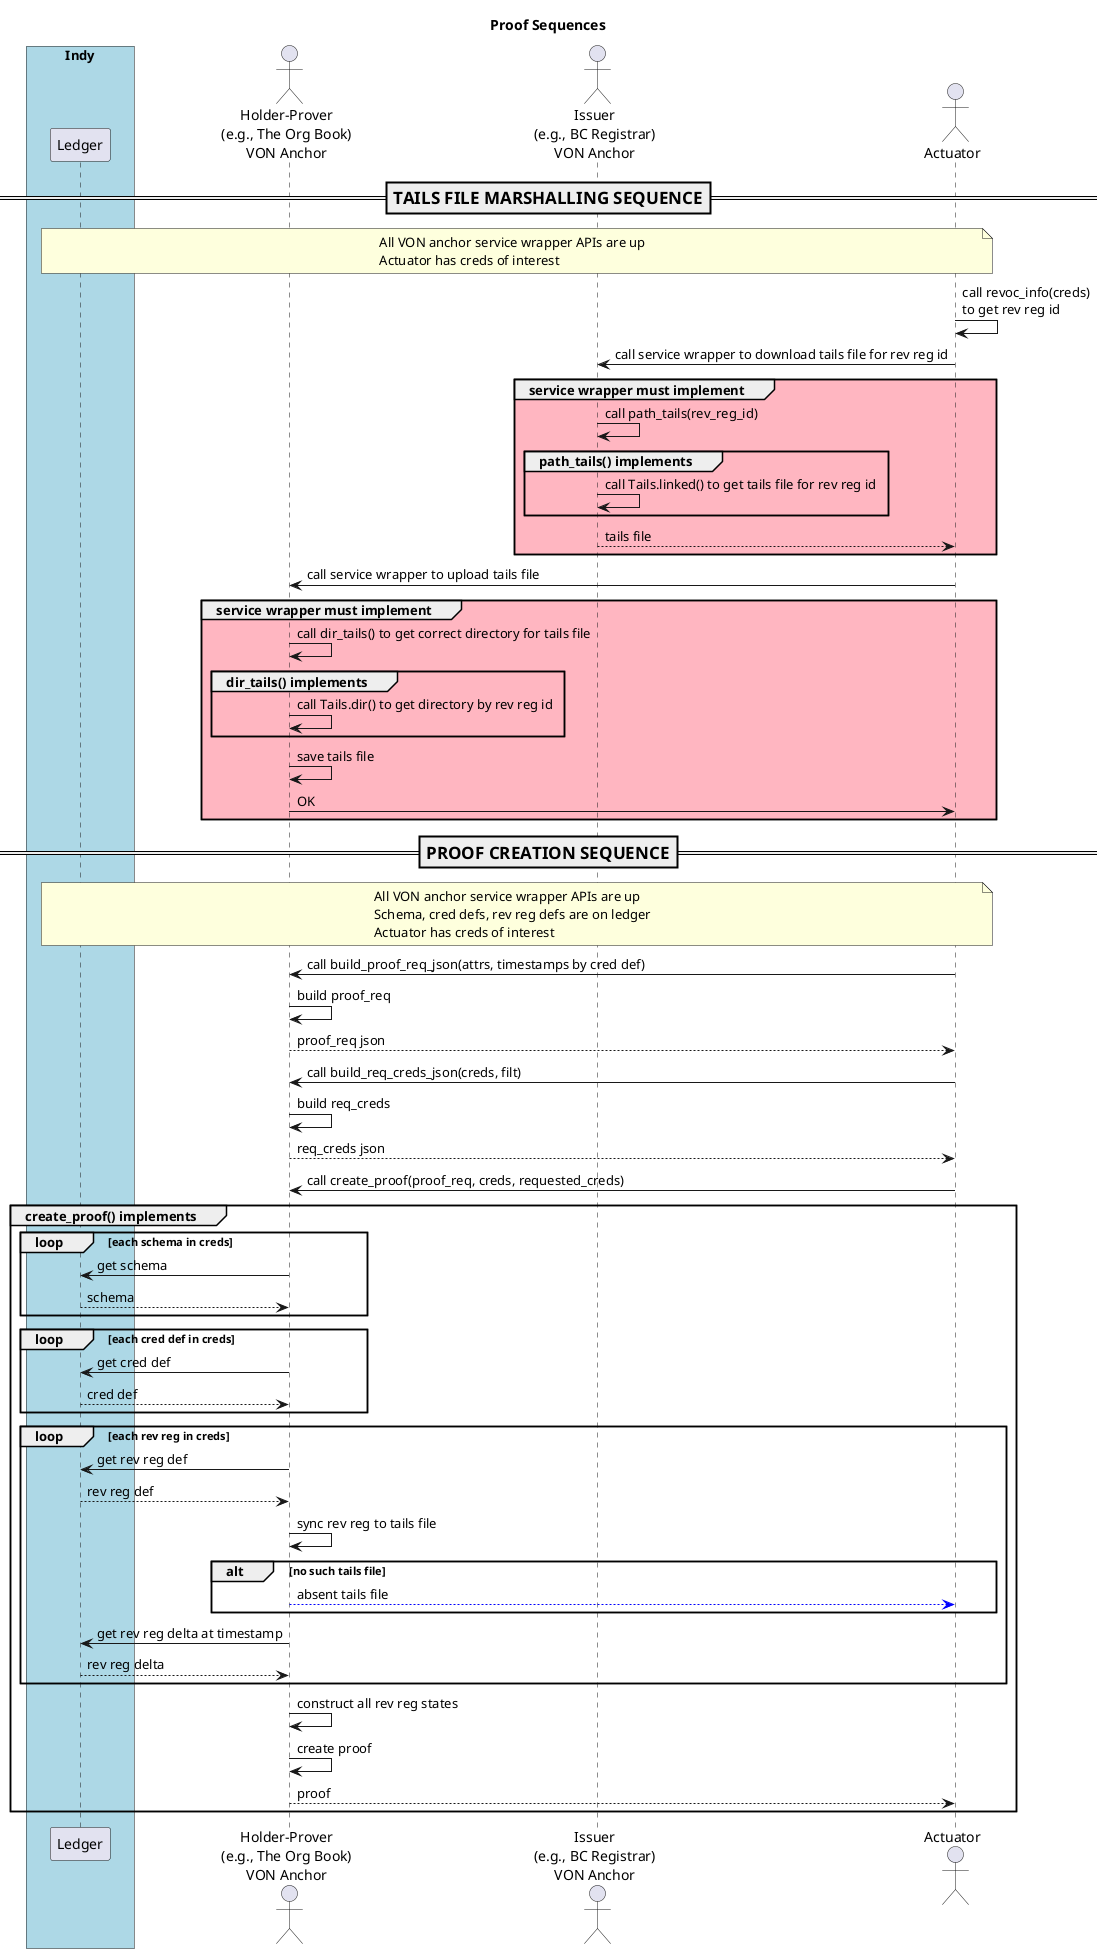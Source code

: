 @startuml
/'
Copyright 2017-2018 Government of Canada - Public Services and Procurement Canada - buyandsell.gc.ca

Licensed under the Apache License, Version 2.0 (the "License");
you may not use this file except in compliance with the License.
You may obtain a copy of the License at

http://www.apache.org/licenses/LICENSE-2.0

Unless required by applicable law or agreed to in writing, software
distributed under the License is distributed on an "AS IS" BASIS,
WITHOUT WARRANTIES OR CONDITIONS OF ANY KIND, either express or implied.
See the License for the specific language governing permissions and
limitations under the License.
'/

skinparam ParticipantPadding 20
skinparam BoxPadding 20

title Proof Sequences

box "Indy" #LightBlue
    participant "Ledger" as ledger
endbox

actor "Holder-Prover\n(e.g., The Org Book)\nVON Anchor" as oban
actor "Issuer\n(e.g., BC Registrar)\nVON Anchor" as bcran
actor "Actuator" as ator

=== TAILS FILE MARSHALLING SEQUENCE ==
note over ledger, ator
    All VON anchor service wrapper APIs are up
    Actuator has creds of interest
endnote

ator -> ator: call revoc_info(creds)\nto get rev reg id
ator -> bcran: call service wrapper to download tails file for rev reg id
group #lightPink service wrapper must implement
    bcran -> bcran: call path_tails(rev_reg_id)
    group path_tails() implements
        bcran -> bcran: call Tails.linked() to get tails file for rev reg id
    end
    bcran --> ator: tails file
end

ator -> oban: call service wrapper to upload tails file
group #lightPink service wrapper must implement
    oban -> oban: call dir_tails() to get correct directory for tails file
    group dir_tails() implements
        oban -> oban: call Tails.dir() to get directory by rev reg id
    end
    oban -> oban: save tails file
    oban -> ator: OK
end

=== PROOF CREATION SEQUENCE ==
note over ledger, ator
    All VON anchor service wrapper APIs are up
    Schema, cred defs, rev reg defs are on ledger
    Actuator has creds of interest
endnote

ator -> oban: call build_proof_req_json(attrs, timestamps by cred def)
oban -> oban: build proof_req
oban --> ator: proof_req json

ator -> oban: call build_req_creds_json(creds, filt)
oban -> oban: build req_creds
oban --> ator: req_creds json

ator -> oban: call create_proof(proof_req, creds, requested_creds)
group create_proof() implements
    loop each schema in creds
        oban -> ledger: get schema
        ledger --> oban: schema
    end

    loop each cred def in creds
        oban -> ledger: get cred def
        ledger --> oban: cred def
    end

    loop each rev reg in creds
        oban -> ledger: get rev reg def
        ledger --> oban: rev reg def
        oban -> oban: sync rev reg to tails file
        alt no such tails file
            oban -[#blue]-> ator: absent tails file
        end
        oban -> ledger: get rev reg delta at timestamp
        ledger --> oban: rev reg delta
    end
    oban -> oban: construct all rev reg states
    oban -> oban: create proof
    oban --> ator: proof
end

@enduml
